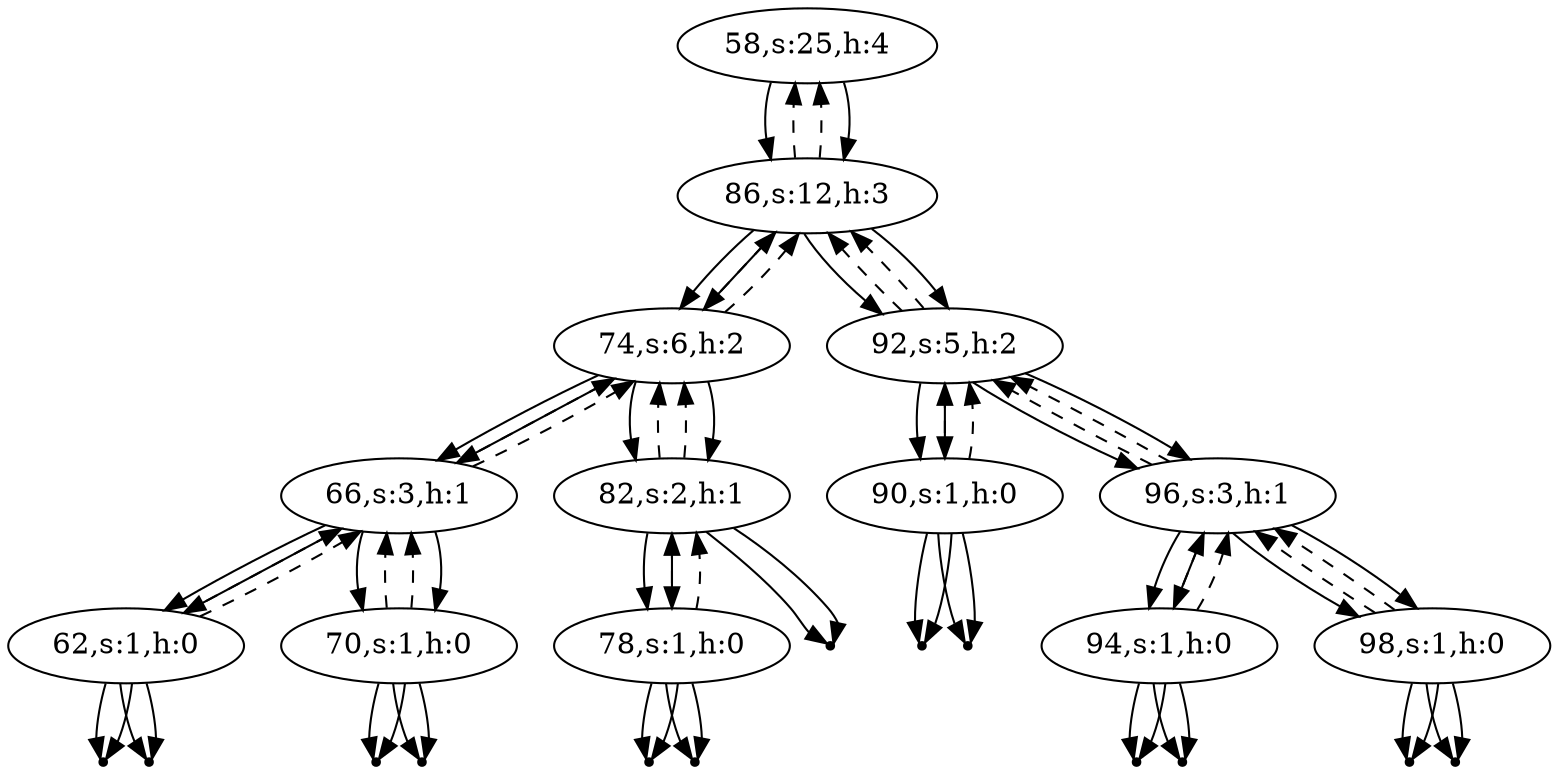 digraph Blahblah{
{rank = same ; "58"};
nulll62 [shape=point];
62 -> nulll62;
62[label="62,s:1,h:0"];
62 -> 66[style=dashed];
nullr62 [shape=point];
62 -> nullr62;
66 -> 62;
66[label="66,s:3,h:1"];
66 -> 74[style=dashed];
nulll70 [shape=point];
70 -> nulll70;
70[label="70,s:1,h:0"];
70 -> 66[style=dashed];
nullr70 [shape=point];
70 -> nullr70;
66 -> 70;
74 -> 66;
74[label="74,s:6,h:2"];
74 -> 86[style=dashed];
nulll78 [shape=point];
78 -> nulll78;
78[label="78,s:1,h:0"];
78 -> 82[style=dashed];
nullr78 [shape=point];
78 -> nullr78;
82 -> 78;
82[label="82,s:2,h:1"];
82 -> 74[style=dashed];
nullr82 [shape=point];
82 -> nullr82;
74 -> 82;
86 -> 74;
86[label="86,s:12,h:3"];
86 -> 58[style=dashed];
nulll90 [shape=point];
90 -> nulll90;
90[label="90,s:1,h:0"];
90 -> 92[style=dashed];
nullr90 [shape=point];
90 -> nullr90;
92 -> 90;
92[label="92,s:5,h:2"];
92 -> 86[style=dashed];
nulll94 [shape=point];
94 -> nulll94;
94[label="94,s:1,h:0"];
94 -> 96[style=dashed];
nullr94 [shape=point];
94 -> nullr94;
96 -> 94;
96[label="96,s:3,h:1"];
96 -> 92[style=dashed];
nulll98 [shape=point];
98 -> nulll98;
98[label="98,s:1,h:0"];
98 -> 96[style=dashed];
nullr98 [shape=point];
98 -> nullr98;
96 -> 98;
92 -> 96;
86 -> 92;
58 -> 86;
58[label="58,s:25,h:4"];
nulll62 [shape=point];
62 -> nulll62;
62[label="62,s:1,h:0"];
62 -> 66[style=dashed];
nullr62 [shape=point];
62 -> nullr62;
66 -> 62;
66[label="66,s:3,h:1"];
66 -> 74[style=dashed];
nulll70 [shape=point];
70 -> nulll70;
70[label="70,s:1,h:0"];
70 -> 66[style=dashed];
nullr70 [shape=point];
70 -> nullr70;
66 -> 70;
74 -> 66;
74[label="74,s:6,h:2"];
74 -> 86[style=dashed];
nulll78 [shape=point];
78 -> nulll78;
78[label="78,s:1,h:0"];
78 -> 82[style=dashed];
nullr78 [shape=point];
78 -> nullr78;
82 -> 78;
82[label="82,s:2,h:1"];
82 -> 74[style=dashed];
nullr82 [shape=point];
82 -> nullr82;
74 -> 82;
86 -> 74;
86[label="86,s:12,h:3"];
86 -> 58[style=dashed];
nulll90 [shape=point];
90 -> nulll90;
90[label="90,s:1,h:0"];
90 -> 92[style=dashed];
nullr90 [shape=point];
90 -> nullr90;
92 -> 90;
92[label="92,s:5,h:2"];
92 -> 86[style=dashed];
nulll94 [shape=point];
94 -> nulll94;
94[label="94,s:1,h:0"];
94 -> 96[style=dashed];
nullr94 [shape=point];
94 -> nullr94;
96 -> 94;
96[label="96,s:3,h:1"];
96 -> 92[style=dashed];
nulll98 [shape=point];
98 -> nulll98;
98[label="98,s:1,h:0"];
98 -> 96[style=dashed];
nullr98 [shape=point];
98 -> nullr98;
96 -> 98;
92 -> 96;
86 -> 92;
58 -> 86;
}